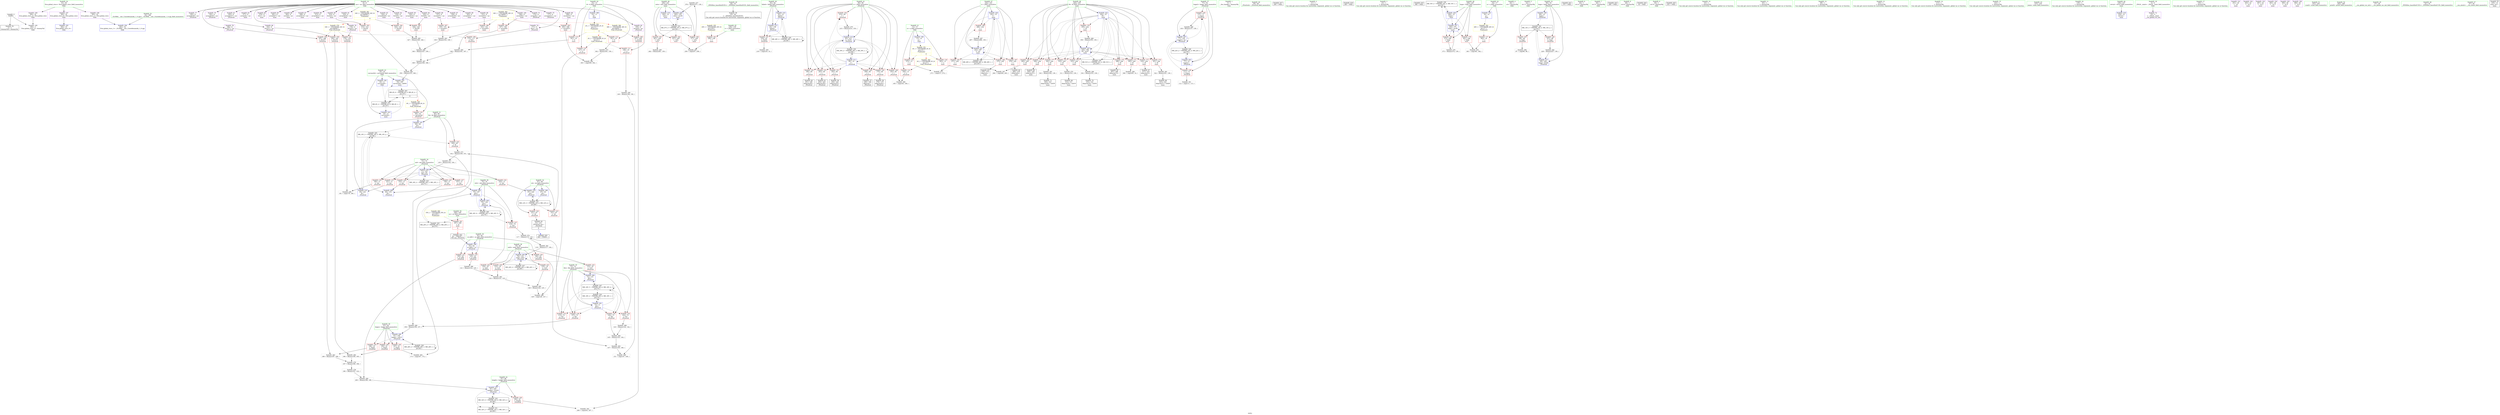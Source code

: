 digraph "SVFG" {
	label="SVFG";

	Node0x55d6e91c8d30 [shape=record,color=grey,label="{NodeID: 0\nNullPtr}"];
	Node0x55d6e91c8d30 -> Node0x55d6e91f14c0[style=solid];
	Node0x55d6e91c8d30 -> Node0x55d6e91f3a70[style=solid];
	Node0x55d6e921c250 [shape=record,color=yellow,style=double,label="{NodeID: 360\n55V_1 = ENCHI(MR_55V_0)\npts\{249 \}\nFun[main]}"];
	Node0x55d6e921c250 -> Node0x55d6e91f8d00[style=dashed];
	Node0x55d6e9200a90 [shape=record,color=grey,label="{NodeID: 277\n378 = Binary(377, 139, )\n}"];
	Node0x55d6e9200a90 -> Node0x55d6e91fc480[style=solid];
	Node0x55d6e91f3970 [shape=record,color=blue,label="{NodeID: 194\n393\<--34\nllvm.global_ctors_1\<--_GLOBAL__sub_I_fuseidenamida_1_0.cpp\nGlob }"];
	Node0x55d6e91f0c80 [shape=record,color=red,label="{NodeID: 111\n148\<--10\n\<--d\n_Z5solved\n}"];
	Node0x55d6e91f0c80 -> Node0x55d6e9202590[style=solid];
	Node0x55d6e91eef80 [shape=record,color=green,label="{NodeID: 28\n46\<--52\n_ZNSt8ios_base4InitD1Ev\<--_ZNSt8ios_base4InitD1Ev_field_insensitive\n}"];
	Node0x55d6e91eef80 -> Node0x55d6e91f1690[style=solid];
	Node0x55d6e9203490 [shape=record,color=grey,label="{NodeID: 305\n219 = cmp(218, 14, )\n}"];
	Node0x55d6e91fbfa0 [shape=record,color=blue,label="{NodeID: 222\n244\<--14\ni9\<--\nmain\n}"];
	Node0x55d6e91fbfa0 -> Node0x55d6e91f8340[style=dashed];
	Node0x55d6e91fbfa0 -> Node0x55d6e91f8410[style=dashed];
	Node0x55d6e91fbfa0 -> Node0x55d6e91f84e0[style=dashed];
	Node0x55d6e91fbfa0 -> Node0x55d6e91f85b0[style=dashed];
	Node0x55d6e91fbfa0 -> Node0x55d6e91f8680[style=dashed];
	Node0x55d6e91fbfa0 -> Node0x55d6e91f8750[style=dashed];
	Node0x55d6e91fbfa0 -> Node0x55d6e91f8820[style=dashed];
	Node0x55d6e91fbfa0 -> Node0x55d6e91f88f0[style=dashed];
	Node0x55d6e91fbfa0 -> Node0x55d6e91f89c0[style=dashed];
	Node0x55d6e91fbfa0 -> Node0x55d6e91f8a90[style=dashed];
	Node0x55d6e91fbfa0 -> Node0x55d6e91fc210[style=dashed];
	Node0x55d6e91fbfa0 -> Node0x55d6e9216450[style=dashed];
	Node0x55d6e91f6ae0 [shape=record,color=red,label="{NodeID: 139\n137\<--77\n\<--hoge2\n_Z5solved\n}"];
	Node0x55d6e91f6ae0 -> Node0x55d6e9201c90[style=solid];
	Node0x55d6e91f1690 [shape=record,color=black,label="{NodeID: 56\n45\<--46\n\<--_ZNSt8ios_base4InitD1Ev\nCan only get source location for instruction, argument, global var or function.}"];
	Node0x55d6e9215a50 [shape=record,color=black,label="{NodeID: 333\nMR_47V_3 = PHI(MR_47V_4, MR_47V_2, )\npts\{241 \}\n}"];
	Node0x55d6e9215a50 -> Node0x55d6e91f7d90[style=dashed];
	Node0x55d6e9215a50 -> Node0x55d6e91f7e60[style=dashed];
	Node0x55d6e9215a50 -> Node0x55d6e91f7f30[style=dashed];
	Node0x55d6e9215a50 -> Node0x55d6e91fc480[style=dashed];
	Node0x55d6e91f81a0 [shape=record,color=red,label="{NodeID: 167\n279\<--242\n\<--i\nmain\n}"];
	Node0x55d6e91f81a0 -> Node0x55d6e91f1d40[style=solid];
	Node0x55d6e91f2d80 [shape=record,color=purple,label="{NodeID: 84\n278\<--8\nfirst\<--car\nmain\n}"];
	Node0x55d6e91cd250 [shape=record,color=green,label="{NodeID: 1\n7\<--1\n__dso_handle\<--dummyObj\nGlob }"];
	Node0x55d6e921c330 [shape=record,color=yellow,style=double,label="{NodeID: 361\n34V_1 = ENCHI(MR_34V_0)\npts\{90000 \}\nFun[main]|{|<s3>8}}"];
	Node0x55d6e921c330 -> Node0x55d6e91f8ea0[style=dashed];
	Node0x55d6e921c330 -> Node0x55d6e91f8f70[style=dashed];
	Node0x55d6e921c330 -> Node0x55d6e91f9040[style=dashed];
	Node0x55d6e921c330:s3 -> Node0x55d6e92137b0[style=dashed,color=red];
	Node0x55d6e9200c10 [shape=record,color=grey,label="{NodeID: 278\n198 = Binary(197, 122, )\n}"];
	Node0x55d6e9200c10 -> Node0x55d6e9200f10[style=solid];
	Node0x55d6e91f3a70 [shape=record,color=blue, style = dotted,label="{NodeID: 195\n394\<--3\nllvm.global_ctors_2\<--dummyVal\nGlob }"];
	Node0x55d6e91f0d50 [shape=record,color=red,label="{NodeID: 112\n301\<--10\n\<--d\nmain\n}"];
	Node0x55d6e91f0d50 -> Node0x55d6e9200310[style=solid];
	Node0x55d6e91ef050 [shape=record,color=green,label="{NodeID: 29\n59\<--60\n_Z5solved\<--_Z5solved_field_insensitive\n}"];
	Node0x55d6e9203610 [shape=record,color=grey,label="{NodeID: 306\n306 = cmp(305, 14, )\n}"];
	Node0x55d6e91fc070 [shape=record,color=blue,label="{NodeID: 223\n18\<--11\ncarreachd\<--\nmain\n}"];
	Node0x55d6e91fc070 -> Node0x55d6e9218c50[style=dashed];
	Node0x55d6e91f6bb0 [shape=record,color=red,label="{NodeID: 140\n123\<--79\n\<--md2\n_Z5solved\n}"];
	Node0x55d6e91f6bb0 -> Node0x55d6e91f5400[style=solid];
	Node0x55d6e91f1790 [shape=record,color=black,label="{NodeID: 57\n169\<--168\nidxprom\<--\n_Z5solved\n}"];
	Node0x55d6e9233a40 [shape=record,color=black,label="{NodeID: 417\n264 = PHI()\n}"];
	Node0x55d6e9215f50 [shape=record,color=black,label="{NodeID: 334\nMR_49V_2 = PHI(MR_49V_4, MR_49V_1, )\npts\{243 \}\n}"];
	Node0x55d6e9215f50 -> Node0x55d6e91fbe00[style=dashed];
	Node0x55d6e91f8270 [shape=record,color=red,label="{NodeID: 168\n286\<--242\n\<--i\nmain\n}"];
	Node0x55d6e91f8270 -> Node0x55d6e9201990[style=solid];
	Node0x55d6e91f2e50 [shape=record,color=purple,label="{NodeID: 85\n281\<--8\narrayidx7\<--car\nmain\n}"];
	Node0x55d6e91cc740 [shape=record,color=green,label="{NodeID: 2\n11\<--1\n\<--dummyObj\nCan only get source location for instruction, argument, global var or function.}"];
	Node0x55d6e921c410 [shape=record,color=yellow,style=double,label="{NodeID: 362\n36V_1 = ENCHI(MR_36V_0)\npts\{90001 \}\nFun[main]|{|<s4>8}}"];
	Node0x55d6e921c410 -> Node0x55d6e91f8dd0[style=dashed];
	Node0x55d6e921c410 -> Node0x55d6e91f9110[style=dashed];
	Node0x55d6e921c410 -> Node0x55d6e91f91e0[style=dashed];
	Node0x55d6e921c410 -> Node0x55d6e91f92b0[style=dashed];
	Node0x55d6e921c410:s4 -> Node0x55d6e9213890[style=dashed,color=red];
	Node0x55d6e9200d90 [shape=record,color=grey,label="{NodeID: 279\n197 = Binary(189, 196, )\n}"];
	Node0x55d6e9200d90 -> Node0x55d6e9200c10[style=solid];
	Node0x55d6e91f3b70 [shape=record,color=blue,label="{NodeID: 196\n63\<--62\nac.addr\<--ac\n_Z5solved\n}"];
	Node0x55d6e91f3b70 -> Node0x55d6e91f5aa0[style=dashed];
	Node0x55d6e91f3b70 -> Node0x55d6e91f5b70[style=dashed];
	Node0x55d6e91f3b70 -> Node0x55d6e91f5c40[style=dashed];
	Node0x55d6e91f0e20 [shape=record,color=red,label="{NodeID: 113\n341\<--10\n\<--d\nmain\n}"];
	Node0x55d6e91f0e20 -> Node0x55d6e91ff750[style=solid];
	Node0x55d6e91ef120 [shape=record,color=green,label="{NodeID: 30\n63\<--64\nac.addr\<--ac.addr_field_insensitive\n_Z5solved\n}"];
	Node0x55d6e91ef120 -> Node0x55d6e91f5aa0[style=solid];
	Node0x55d6e91ef120 -> Node0x55d6e91f5b70[style=solid];
	Node0x55d6e91ef120 -> Node0x55d6e91f5c40[style=solid];
	Node0x55d6e91ef120 -> Node0x55d6e91f3b70[style=solid];
	Node0x55d6e9203790 [shape=record,color=grey,label="{NodeID: 307\n294 = cmp(292, 293, )\n}"];
	Node0x55d6e91fc140 [shape=record,color=blue,label="{NodeID: 224\n18\<--350\ncarreachd\<--add44\nmain\n}"];
	Node0x55d6e91fc140 -> Node0x55d6e9218c50[style=dashed];
	Node0x55d6e91f6c80 [shape=record,color=red,label="{NodeID: 141\n125\<--79\n\<--md2\n_Z5solved\n}"];
	Node0x55d6e91f6c80 -> Node0x55d6e91f5100[style=solid];
	Node0x55d6e91f1860 [shape=record,color=black,label="{NodeID: 58\n176\<--175\nidxprom20\<--\n_Z5solved\n}"];
	Node0x55d6e9233b40 [shape=record,color=black,label="{NodeID: 418\n284 = PHI()\n}"];
	Node0x55d6e9216450 [shape=record,color=black,label="{NodeID: 335\nMR_51V_2 = PHI(MR_51V_4, MR_51V_1, )\npts\{245 \}\n}"];
	Node0x55d6e9216450 -> Node0x55d6e91fbfa0[style=dashed];
	Node0x55d6e91f8340 [shape=record,color=red,label="{NodeID: 169\n292\<--244\n\<--i9\nmain\n}"];
	Node0x55d6e91f8340 -> Node0x55d6e9203790[style=solid];
	Node0x55d6e91f2f20 [shape=record,color=purple,label="{NodeID: 86\n282\<--8\nsecond\<--car\nmain\n}"];
	Node0x55d6e91cd100 [shape=record,color=green,label="{NodeID: 3\n14\<--1\n\<--dummyObj\nCan only get source location for instruction, argument, global var or function.}"];
	Node0x55d6e921c4f0 [shape=record,color=yellow,style=double,label="{NodeID: 363\n2V_1 = ENCHI(MR_2V_0)\npts\{12 \}\nFun[_Z5solved]}"];
	Node0x55d6e921c4f0 -> Node0x55d6e91f0bb0[style=dashed];
	Node0x55d6e921c4f0 -> Node0x55d6e91f0c80[style=dashed];
	Node0x55d6e9200f10 [shape=record,color=grey,label="{NodeID: 280\n200 = Binary(198, 199, )\n}"];
	Node0x55d6e9200f10 -> Node0x55d6e91fb780[style=solid];
	Node0x55d6e91f3c40 [shape=record,color=blue,label="{NodeID: 197\n65\<--90\nlb\<--\n_Z5solved\n}"];
	Node0x55d6e91f3c40 -> Node0x55d6e9211550[style=dashed];
	Node0x55d6e91f0ef0 [shape=record,color=red,label="{NodeID: 114\n164\<--13\n\<--n\n_Z5solved\n}"];
	Node0x55d6e91f0ef0 -> Node0x55d6e9203910[style=solid];
	Node0x55d6e91ef1f0 [shape=record,color=green,label="{NodeID: 31\n65\<--66\nlb\<--lb_field_insensitive\n_Z5solved\n}"];
	Node0x55d6e91ef1f0 -> Node0x55d6e91f5d10[style=solid];
	Node0x55d6e91ef1f0 -> Node0x55d6e91f3c40[style=solid];
	Node0x55d6e91ef1f0 -> Node0x55d6e91f4530[style=solid];
	Node0x55d6e91ef1f0 -> Node0x55d6e91fb9f0[style=solid];
	Node0x55d6e9203910 [shape=record,color=grey,label="{NodeID: 308\n165 = cmp(163, 164, )\n}"];
	Node0x55d6e91fc210 [shape=record,color=blue,label="{NodeID: 225\n244\<--356\ni9\<--inc47\nmain\n}"];
	Node0x55d6e91fc210 -> Node0x55d6e91f8340[style=dashed];
	Node0x55d6e91fc210 -> Node0x55d6e91f8410[style=dashed];
	Node0x55d6e91fc210 -> Node0x55d6e91f84e0[style=dashed];
	Node0x55d6e91fc210 -> Node0x55d6e91f85b0[style=dashed];
	Node0x55d6e91fc210 -> Node0x55d6e91f8680[style=dashed];
	Node0x55d6e91fc210 -> Node0x55d6e91f8750[style=dashed];
	Node0x55d6e91fc210 -> Node0x55d6e91f8820[style=dashed];
	Node0x55d6e91fc210 -> Node0x55d6e91f88f0[style=dashed];
	Node0x55d6e91fc210 -> Node0x55d6e91f89c0[style=dashed];
	Node0x55d6e91fc210 -> Node0x55d6e91f8a90[style=dashed];
	Node0x55d6e91fc210 -> Node0x55d6e91fc210[style=dashed];
	Node0x55d6e91fc210 -> Node0x55d6e9216450[style=dashed];
	Node0x55d6e91f6d50 [shape=record,color=red,label="{NodeID: 142\n130\<--79\n\<--md2\n_Z5solved\n}"];
	Node0x55d6e91f6d50 -> Node0x55d6e91f42c0[style=solid];
	Node0x55d6e91f1930 [shape=record,color=black,label="{NodeID: 59\n184\<--183\nidxprom25\<--\n_Z5solved\n}"];
	Node0x55d6e9233c40 [shape=record,color=black,label="{NodeID: 419\n366 = PHI()\n}"];
	Node0x55d6e9216950 [shape=record,color=black,label="{NodeID: 336\nMR_53V_2 = PHI(MR_53V_4, MR_53V_1, )\npts\{247 \}\n}"];
	Node0x55d6e9216950 -> Node0x55d6e91fc2e0[style=dashed];
	Node0x55d6e91f8410 [shape=record,color=red,label="{NodeID: 170\n296\<--244\n\<--i9\nmain\n}"];
	Node0x55d6e91f8410 -> Node0x55d6e91f1e10[style=solid];
	Node0x55d6e91f2ff0 [shape=record,color=purple,label="{NodeID: 87\n298\<--8\narrayidx14\<--car\nmain\n}"];
	Node0x55d6e91ccad0 [shape=record,color=green,label="{NodeID: 4\n20\<--1\n.str\<--dummyObj\nGlob }"];
	Node0x55d6e921c600 [shape=record,color=yellow,style=double,label="{NodeID: 364\n4V_1 = ENCHI(MR_4V_0)\npts\{15 \}\nFun[_Z5solved]}"];
	Node0x55d6e921c600 -> Node0x55d6e91f0ef0[style=dashed];
	Node0x55d6e9201090 [shape=record,color=grey,label="{NodeID: 281\n322 = Binary(321, 139, )\n}"];
	Node0x55d6e9201090 -> Node0x55d6e91f2080[style=solid];
	Node0x55d6e91f3d10 [shape=record,color=blue,label="{NodeID: 198\n67\<--93\nub\<--\n_Z5solved\n}"];
	Node0x55d6e91f3d10 -> Node0x55d6e9211a50[style=dashed];
	Node0x55d6e91f5760 [shape=record,color=red,label="{NodeID: 115\n272\<--13\n\<--n\nmain\n}"];
	Node0x55d6e91f5760 -> Node0x55d6e9203c10[style=solid];
	Node0x55d6e91ef2c0 [shape=record,color=green,label="{NodeID: 32\n67\<--68\nub\<--ub_field_insensitive\n_Z5solved\n}"];
	Node0x55d6e91ef2c0 -> Node0x55d6e91f5de0[style=solid];
	Node0x55d6e91ef2c0 -> Node0x55d6e91f5eb0[style=solid];
	Node0x55d6e91ef2c0 -> Node0x55d6e91f3d10[style=solid];
	Node0x55d6e91ef2c0 -> Node0x55d6e91fbac0[style=solid];
	Node0x55d6e9203a90 [shape=record,color=grey,label="{NodeID: 309\n151 = cmp(147, 149, )\n}"];
	Node0x55d6e91fc2e0 [shape=record,color=blue,label="{NodeID: 226\n246\<--14\nhoge\<--\nmain\n}"];
	Node0x55d6e91fc2e0 -> Node0x55d6e91f8b60[style=dashed];
	Node0x55d6e91fc2e0 -> Node0x55d6e91f8c30[style=dashed];
	Node0x55d6e91fc2e0 -> Node0x55d6e91fc3b0[style=dashed];
	Node0x55d6e91fc2e0 -> Node0x55d6e9216950[style=dashed];
	Node0x55d6e91f6e20 [shape=record,color=red,label="{NodeID: 143\n133\<--79\n\<--md2\n_Z5solved\n}"];
	Node0x55d6e91f6e20 -> Node0x55d6e91f4390[style=solid];
	Node0x55d6e91f1a00 [shape=record,color=black,label="{NodeID: 60\n191\<--190\nidxprom29\<--\n_Z5solved\n}"];
	Node0x55d6e9233d40 [shape=record,color=black,label="{NodeID: 420\n368 = PHI(61, )\n}"];
	Node0x55d6e91f84e0 [shape=record,color=red,label="{NodeID: 171\n305\<--244\n\<--i9\nmain\n}"];
	Node0x55d6e91f84e0 -> Node0x55d6e9203610[style=solid];
	Node0x55d6e91f30c0 [shape=record,color=purple,label="{NodeID: 88\n299\<--8\nsecond15\<--car\nmain\n}"];
	Node0x55d6e91f30c0 -> Node0x55d6e91f8dd0[style=solid];
	Node0x55d6e91ccb60 [shape=record,color=green,label="{NodeID: 5\n22\<--1\n.str.1\<--dummyObj\nGlob }"];
	Node0x55d6e921c6e0 [shape=record,color=yellow,style=double,label="{NodeID: 365\n6V_1 = ENCHI(MR_6V_0)\npts\{19 \}\nFun[_Z5solved]}"];
	Node0x55d6e921c6e0 -> Node0x55d6e91f59d0[style=dashed];
	Node0x55d6e9201210 [shape=record,color=grey,label="{NodeID: 282\n196 = Binary(194, 195, )\n}"];
	Node0x55d6e9201210 -> Node0x55d6e9200d90[style=solid];
	Node0x55d6e91f3de0 [shape=record,color=blue,label="{NodeID: 199\n69\<--14\nhoge\<--\n_Z5solved\n}"];
	Node0x55d6e91f3de0 -> Node0x55d6e9211f50[style=dashed];
	Node0x55d6e91f5830 [shape=record,color=red,label="{NodeID: 116\n293\<--13\n\<--n\nmain\n}"];
	Node0x55d6e91f5830 -> Node0x55d6e9203790[style=solid];
	Node0x55d6e91ef390 [shape=record,color=green,label="{NodeID: 33\n69\<--70\nhoge\<--hoge_field_insensitive\n_Z5solved\n}"];
	Node0x55d6e91ef390 -> Node0x55d6e91f5f80[style=solid];
	Node0x55d6e91ef390 -> Node0x55d6e91f6050[style=solid];
	Node0x55d6e91ef390 -> Node0x55d6e91f3de0[style=solid];
	Node0x55d6e91ef390 -> Node0x55d6e91fbb90[style=solid];
	Node0x55d6e9203c10 [shape=record,color=grey,label="{NodeID: 310\n273 = cmp(271, 272, )\n}"];
	Node0x55d6e91fc3b0 [shape=record,color=blue,label="{NodeID: 227\n246\<--373\nhoge\<--inc56\nmain\n}"];
	Node0x55d6e91fc3b0 -> Node0x55d6e91f8b60[style=dashed];
	Node0x55d6e91fc3b0 -> Node0x55d6e91f8c30[style=dashed];
	Node0x55d6e91fc3b0 -> Node0x55d6e91fc3b0[style=dashed];
	Node0x55d6e91fc3b0 -> Node0x55d6e9216950[style=dashed];
	Node0x55d6e91f6ef0 [shape=record,color=red,label="{NodeID: 144\n167\<--81\n\<--begin\n_Z5solved\n}"];
	Node0x55d6e91f6ef0 -> Node0x55d6e9203310[style=solid];
	Node0x55d6e91f1ad0 [shape=record,color=black,label="{NodeID: 61\n204\<--203\nidxprom36\<--\n_Z5solved\n}"];
	Node0x55d6e9233f30 [shape=record,color=black,label="{NodeID: 421\n370 = PHI()\n}"];
	Node0x55d6e91f85b0 [shape=record,color=red,label="{NodeID: 172\n310\<--244\n\<--i9\nmain\n}"];
	Node0x55d6e91f85b0 -> Node0x55d6e9200010[style=solid];
	Node0x55d6e91f3190 [shape=record,color=purple,label="{NodeID: 89\n313\<--8\narrayidx21\<--car\nmain\n}"];
	Node0x55d6e91cc560 [shape=record,color=green,label="{NodeID: 6\n24\<--1\n.str.2\<--dummyObj\nGlob }"];
	Node0x55d6e9201390 [shape=record,color=grey,label="{NodeID: 283\n147 = Binary(145, 146, )\n}"];
	Node0x55d6e9201390 -> Node0x55d6e9203a90[style=solid];
	Node0x55d6e91f3eb0 [shape=record,color=blue,label="{NodeID: 200\n71\<--103\nmd\<--div\n_Z5solved\n}"];
	Node0x55d6e91f3eb0 -> Node0x55d6e91f6120[style=dashed];
	Node0x55d6e91f3eb0 -> Node0x55d6e91f61f0[style=dashed];
	Node0x55d6e91f3eb0 -> Node0x55d6e91f62c0[style=dashed];
	Node0x55d6e91f3eb0 -> Node0x55d6e91f6390[style=dashed];
	Node0x55d6e91f3eb0 -> Node0x55d6e91f6460[style=dashed];
	Node0x55d6e91f3eb0 -> Node0x55d6e91f6530[style=dashed];
	Node0x55d6e91f3eb0 -> Node0x55d6e9212450[style=dashed];
	Node0x55d6e91f5900 [shape=record,color=red,label="{NodeID: 117\n362\<--16\n\<--a\nmain\n}"];
	Node0x55d6e91f5900 -> Node0x55d6e9203190[style=solid];
	Node0x55d6e91ef460 [shape=record,color=green,label="{NodeID: 34\n71\<--72\nmd\<--md_field_insensitive\n_Z5solved\n}"];
	Node0x55d6e91ef460 -> Node0x55d6e91f6120[style=solid];
	Node0x55d6e91ef460 -> Node0x55d6e91f61f0[style=solid];
	Node0x55d6e91ef460 -> Node0x55d6e91f62c0[style=solid];
	Node0x55d6e91ef460 -> Node0x55d6e91f6390[style=solid];
	Node0x55d6e91ef460 -> Node0x55d6e91f6460[style=solid];
	Node0x55d6e91ef460 -> Node0x55d6e91f6530[style=solid];
	Node0x55d6e91ef460 -> Node0x55d6e91f3eb0[style=solid];
	Node0x55d6e91fc480 [shape=record,color=blue,label="{NodeID: 228\n240\<--378\nsetn\<--inc59\nmain\n}"];
	Node0x55d6e91fc480 -> Node0x55d6e9215a50[style=dashed];
	Node0x55d6e91f6fc0 [shape=record,color=red,label="{NodeID: 145\n188\<--81\n\<--begin\n_Z5solved\n}"];
	Node0x55d6e91f6fc0 -> Node0x55d6e91f5580[style=solid];
	Node0x55d6e91f1ba0 [shape=record,color=black,label="{NodeID: 62\n61\<--231\n_Z5solved_ret\<--\n_Z5solved\n|{<s0>8}}"];
	Node0x55d6e91f1ba0:s0 -> Node0x55d6e9233d40[style=solid,color=blue];
	Node0x55d6e9234000 [shape=record,color=black,label="{NodeID: 422\n62 = PHI(367, )\n0th arg _Z5solved }"];
	Node0x55d6e9234000 -> Node0x55d6e91f3b70[style=solid];
	Node0x55d6e91f8680 [shape=record,color=red,label="{NodeID: 173\n316\<--244\n\<--i9\nmain\n}"];
	Node0x55d6e91f8680 -> Node0x55d6e91f1fb0[style=solid];
	Node0x55d6e91f3260 [shape=record,color=purple,label="{NodeID: 90\n314\<--8\nfirst22\<--car\nmain\n}"];
	Node0x55d6e91f3260 -> Node0x55d6e91f8ea0[style=solid];
	Node0x55d6e91cc5f0 [shape=record,color=green,label="{NodeID: 7\n26\<--1\n.str.3\<--dummyObj\nGlob }"];
	Node0x55d6e9201510 [shape=record,color=grey,label="{NodeID: 284\n145 = Binary(143, 144, )\n}"];
	Node0x55d6e9201510 -> Node0x55d6e9201390[style=solid];
	Node0x55d6e91f3f80 [shape=record,color=blue,label="{NodeID: 201\n73\<--11\nlb2\<--\n_Z5solved\n}"];
	Node0x55d6e91f3f80 -> Node0x55d6e91f6600[style=dashed];
	Node0x55d6e91f3f80 -> Node0x55d6e91f66d0[style=dashed];
	Node0x55d6e91f3f80 -> Node0x55d6e91f67a0[style=dashed];
	Node0x55d6e91f3f80 -> Node0x55d6e91f6870[style=dashed];
	Node0x55d6e91f3f80 -> Node0x55d6e91f4390[style=dashed];
	Node0x55d6e91f3f80 -> Node0x55d6e9212950[style=dashed];
	Node0x55d6e91f3f80 -> Node0x55d6e921a050[style=dashed];
	Node0x55d6e91f59d0 [shape=record,color=red,label="{NodeID: 118\n90\<--18\n\<--carreachd\n_Z5solved\n}"];
	Node0x55d6e91f59d0 -> Node0x55d6e91f3c40[style=solid];
	Node0x55d6e91ef530 [shape=record,color=green,label="{NodeID: 35\n73\<--74\nlb2\<--lb2_field_insensitive\n_Z5solved\n}"];
	Node0x55d6e91ef530 -> Node0x55d6e91f6600[style=solid];
	Node0x55d6e91ef530 -> Node0x55d6e91f66d0[style=solid];
	Node0x55d6e91ef530 -> Node0x55d6e91f67a0[style=solid];
	Node0x55d6e91ef530 -> Node0x55d6e91f6870[style=solid];
	Node0x55d6e91ef530 -> Node0x55d6e91f3f80[style=solid];
	Node0x55d6e91ef530 -> Node0x55d6e91f4390[style=solid];
	Node0x55d6e91f7090 [shape=record,color=red,label="{NodeID: 146\n195\<--81\n\<--begin\n_Z5solved\n}"];
	Node0x55d6e91f7090 -> Node0x55d6e9201210[style=solid];
	Node0x55d6e91f1c70 [shape=record,color=black,label="{NodeID: 63\n276\<--275\nidxprom\<--\nmain\n}"];
	Node0x55d6e9234130 [shape=record,color=black,label="{NodeID: 423\n268 = PHI()\n}"];
	Node0x55d6e91f8750 [shape=record,color=red,label="{NodeID: 174\n321\<--244\n\<--i9\nmain\n}"];
	Node0x55d6e91f8750 -> Node0x55d6e9201090[style=solid];
	Node0x55d6e91f3330 [shape=record,color=purple,label="{NodeID: 91\n318\<--8\narrayidx24\<--car\nmain\n}"];
	Node0x55d6e91c9110 [shape=record,color=green,label="{NodeID: 8\n28\<--1\n.str.4\<--dummyObj\nGlob }"];
	Node0x55d6e9201690 [shape=record,color=grey,label="{NodeID: 285\n327 = Binary(320, 326, )\n}"];
	Node0x55d6e9201690 -> Node0x55d6e9202410[style=solid];
	Node0x55d6e91f4050 [shape=record,color=blue,label="{NodeID: 202\n75\<--107\nub2\<--\n_Z5solved\n}"];
	Node0x55d6e91f4050 -> Node0x55d6e91f6940[style=dashed];
	Node0x55d6e91f4050 -> Node0x55d6e91f42c0[style=dashed];
	Node0x55d6e91f4050 -> Node0x55d6e9212e50[style=dashed];
	Node0x55d6e91f4050 -> Node0x55d6e921a550[style=dashed];
	Node0x55d6e91f5aa0 [shape=record,color=red,label="{NodeID: 119\n120\<--63\n\<--ac.addr\n_Z5solved\n}"];
	Node0x55d6e91f5aa0 -> Node0x55d6e9201810[style=solid];
	Node0x55d6e91ef600 [shape=record,color=green,label="{NodeID: 36\n75\<--76\nub2\<--ub2_field_insensitive\n_Z5solved\n}"];
	Node0x55d6e91ef600 -> Node0x55d6e91f6940[style=solid];
	Node0x55d6e91ef600 -> Node0x55d6e91f4050[style=solid];
	Node0x55d6e91ef600 -> Node0x55d6e91f42c0[style=solid];
	Node0x55d6e91f7160 [shape=record,color=red,label="{NodeID: 147\n218\<--83\n\<--failed\n_Z5solved\n}"];
	Node0x55d6e91f7160 -> Node0x55d6e9203490[style=solid];
	Node0x55d6e91f1d40 [shape=record,color=black,label="{NodeID: 64\n280\<--279\nidxprom6\<--\nmain\n}"];
	Node0x55d6e9234200 [shape=record,color=black,label="{NodeID: 424\n44 = PHI()\n}"];
	Node0x55d6e91f8820 [shape=record,color=red,label="{NodeID: 175\n328\<--244\n\<--i9\nmain\n}"];
	Node0x55d6e91f8820 -> Node0x55d6e91f2150[style=solid];
	Node0x55d6e91f3400 [shape=record,color=purple,label="{NodeID: 92\n319\<--8\nfirst25\<--car\nmain\n}"];
	Node0x55d6e91f3400 -> Node0x55d6e91f8f70[style=solid];
	Node0x55d6e91c91a0 [shape=record,color=green,label="{NodeID: 9\n30\<--1\n.str.5\<--dummyObj\nGlob }"];
	Node0x55d6e9201810 [shape=record,color=grey,label="{NodeID: 286\n121 = Binary(122, 120, )\n}"];
	Node0x55d6e9201810 -> Node0x55d6e91f5400[style=solid];
	Node0x55d6e91f4120 [shape=record,color=blue,label="{NodeID: 203\n77\<--14\nhoge2\<--\n_Z5solved\n}"];
	Node0x55d6e91f4120 -> Node0x55d6e91f6a10[style=dashed];
	Node0x55d6e91f4120 -> Node0x55d6e91f6ae0[style=dashed];
	Node0x55d6e91f4120 -> Node0x55d6e91f4460[style=dashed];
	Node0x55d6e91f4120 -> Node0x55d6e9213b60[style=dashed];
	Node0x55d6e91f5b70 [shape=record,color=red,label="{NodeID: 120\n146\<--63\n\<--ac.addr\n_Z5solved\n}"];
	Node0x55d6e91f5b70 -> Node0x55d6e9201390[style=solid];
	Node0x55d6e91ef6d0 [shape=record,color=green,label="{NodeID: 37\n77\<--78\nhoge2\<--hoge2_field_insensitive\n_Z5solved\n}"];
	Node0x55d6e91ef6d0 -> Node0x55d6e91f6a10[style=solid];
	Node0x55d6e91ef6d0 -> Node0x55d6e91f6ae0[style=solid];
	Node0x55d6e91ef6d0 -> Node0x55d6e91f4120[style=solid];
	Node0x55d6e91ef6d0 -> Node0x55d6e91f4460[style=solid];
	Node0x55d6e91f7230 [shape=record,color=red,label="{NodeID: 148\n163\<--85\n\<--i\n_Z5solved\n}"];
	Node0x55d6e91f7230 -> Node0x55d6e9203910[style=solid];
	Node0x55d6e91f1e10 [shape=record,color=black,label="{NodeID: 65\n297\<--296\nidxprom13\<--\nmain\n}"];
	Node0x55d6e92342d0 [shape=record,color=black,label="{NodeID: 425\n252 = PHI()\n}"];
	Node0x55d6e91f88f0 [shape=record,color=red,label="{NodeID: 176\n333\<--244\n\<--i9\nmain\n}"];
	Node0x55d6e91f88f0 -> Node0x55d6e9201e10[style=solid];
	Node0x55d6e91f34d0 [shape=record,color=purple,label="{NodeID: 93\n324\<--8\narrayidx28\<--car\nmain\n}"];
	Node0x55d6e91cd770 [shape=record,color=green,label="{NodeID: 10\n33\<--1\n\<--dummyObj\nCan only get source location for instruction, argument, global var or function.}"];
	Node0x55d6e9201990 [shape=record,color=grey,label="{NodeID: 287\n287 = Binary(286, 139, )\n}"];
	Node0x55d6e9201990 -> Node0x55d6e91fbed0[style=solid];
	Node0x55d6e91f41f0 [shape=record,color=blue,label="{NodeID: 204\n79\<--118\nmd2\<--div5\n_Z5solved\n}"];
	Node0x55d6e91f41f0 -> Node0x55d6e91f6bb0[style=dashed];
	Node0x55d6e91f41f0 -> Node0x55d6e91f6c80[style=dashed];
	Node0x55d6e91f41f0 -> Node0x55d6e91f6d50[style=dashed];
	Node0x55d6e91f41f0 -> Node0x55d6e91f6e20[style=dashed];
	Node0x55d6e91f41f0 -> Node0x55d6e91f41f0[style=dashed];
	Node0x55d6e91f41f0 -> Node0x55d6e9213c50[style=dashed];
	Node0x55d6e91f5c40 [shape=record,color=red,label="{NodeID: 121\n199\<--63\n\<--ac.addr\n_Z5solved\n}"];
	Node0x55d6e91f5c40 -> Node0x55d6e9200f10[style=solid];
	Node0x55d6e91ef7a0 [shape=record,color=green,label="{NodeID: 38\n79\<--80\nmd2\<--md2_field_insensitive\n_Z5solved\n}"];
	Node0x55d6e91ef7a0 -> Node0x55d6e91f6bb0[style=solid];
	Node0x55d6e91ef7a0 -> Node0x55d6e91f6c80[style=solid];
	Node0x55d6e91ef7a0 -> Node0x55d6e91f6d50[style=solid];
	Node0x55d6e91ef7a0 -> Node0x55d6e91f6e20[style=solid];
	Node0x55d6e91ef7a0 -> Node0x55d6e91f41f0[style=solid];
	Node0x55d6e91f7300 [shape=record,color=red,label="{NodeID: 149\n168\<--85\n\<--i\n_Z5solved\n}"];
	Node0x55d6e91f7300 -> Node0x55d6e91f1790[style=solid];
	Node0x55d6e91f1ee0 [shape=record,color=black,label="{NodeID: 66\n312\<--311\nidxprom20\<--sub19\nmain\n}"];
	Node0x55d6e9218c50 [shape=record,color=black,label="{NodeID: 343\nMR_6V_6 = PHI(MR_6V_4, MR_6V_2, )\npts\{19 \}\n|{|<s1>8}}"];
	Node0x55d6e9218c50 -> Node0x55d6e9215550[style=dashed];
	Node0x55d6e9218c50:s1 -> Node0x55d6e921c6e0[style=dashed,color=red];
	Node0x55d6e91f5100 [shape=record,color=grey,label="{NodeID: 260\n126 = Binary(124, 125, )\n}"];
	Node0x55d6e91f5100 -> Node0x55d6e9202710[style=solid];
	Node0x55d6e91f89c0 [shape=record,color=red,label="{NodeID: 177\n342\<--244\n\<--i9\nmain\n}"];
	Node0x55d6e91f89c0 -> Node0x55d6e91f5280[style=solid];
	Node0x55d6e91f35a0 [shape=record,color=purple,label="{NodeID: 94\n325\<--8\nfirst29\<--car\nmain\n}"];
	Node0x55d6e91f35a0 -> Node0x55d6e91f9040[style=solid];
	Node0x55d6e91cd840 [shape=record,color=green,label="{NodeID: 11\n93\<--1\n\<--dummyObj\nCan only get source location for instruction, argument, global var or function.}"];
	Node0x55d6e9201b10 [shape=record,color=grey,label="{NodeID: 288\n143 = Binary(122, 142, )\n}"];
	Node0x55d6e9201b10 -> Node0x55d6e9201510[style=solid];
	Node0x55d6e91f42c0 [shape=record,color=blue,label="{NodeID: 205\n75\<--130\nub2\<--\n_Z5solved\n}"];
	Node0x55d6e91f42c0 -> Node0x55d6e921a550[style=dashed];
	Node0x55d6e91f5d10 [shape=record,color=red,label="{NodeID: 122\n100\<--65\n\<--lb\n_Z5solved\n}"];
	Node0x55d6e91f5d10 -> Node0x55d6e9200490[style=solid];
	Node0x55d6e91ef870 [shape=record,color=green,label="{NodeID: 39\n81\<--82\nbegin\<--begin_field_insensitive\n_Z5solved\n}"];
	Node0x55d6e91ef870 -> Node0x55d6e91f6ef0[style=solid];
	Node0x55d6e91ef870 -> Node0x55d6e91f6fc0[style=solid];
	Node0x55d6e91ef870 -> Node0x55d6e91f7090[style=solid];
	Node0x55d6e91ef870 -> Node0x55d6e91f4600[style=solid];
	Node0x55d6e91f73d0 [shape=record,color=red,label="{NodeID: 150\n175\<--85\n\<--i\n_Z5solved\n}"];
	Node0x55d6e91f73d0 -> Node0x55d6e91f1860[style=solid];
	Node0x55d6e91f1fb0 [shape=record,color=black,label="{NodeID: 67\n317\<--316\nidxprom23\<--\nmain\n}"];
	Node0x55d6e91f5280 [shape=record,color=grey,label="{NodeID: 261\n343 = Binary(342, 139, )\n}"];
	Node0x55d6e91f5280 -> Node0x55d6e91f22f0[style=solid];
	Node0x55d6e91f8a90 [shape=record,color=red,label="{NodeID: 178\n355\<--244\n\<--i9\nmain\n}"];
	Node0x55d6e91f8a90 -> Node0x55d6e91ffe90[style=solid];
	Node0x55d6e91f3670 [shape=record,color=purple,label="{NodeID: 95\n330\<--8\narrayidx32\<--car\nmain\n}"];
	Node0x55d6e91ccda0 [shape=record,color=green,label="{NodeID: 12\n98\<--1\n\<--dummyObj\nCan only get source location for instruction, argument, global var or function.}"];
	Node0x55d6e9201c90 [shape=record,color=grey,label="{NodeID: 289\n138 = Binary(137, 139, )\n}"];
	Node0x55d6e9201c90 -> Node0x55d6e91f4460[style=solid];
	Node0x55d6e91f4390 [shape=record,color=blue,label="{NodeID: 206\n73\<--133\nlb2\<--\n_Z5solved\n}"];
	Node0x55d6e91f4390 -> Node0x55d6e921a050[style=dashed];
	Node0x55d6e91f5de0 [shape=record,color=red,label="{NodeID: 123\n101\<--67\n\<--ub\n_Z5solved\n}"];
	Node0x55d6e91f5de0 -> Node0x55d6e9200490[style=solid];
	Node0x55d6e91ef940 [shape=record,color=green,label="{NodeID: 40\n83\<--84\nfailed\<--failed_field_insensitive\n_Z5solved\n}"];
	Node0x55d6e91ef940 -> Node0x55d6e91f7160[style=solid];
	Node0x55d6e91ef940 -> Node0x55d6e91fb660[style=solid];
	Node0x55d6e91ef940 -> Node0x55d6e91fb850[style=solid];
	Node0x55d6e91f74a0 [shape=record,color=red,label="{NodeID: 151\n183\<--85\n\<--i\n_Z5solved\n}"];
	Node0x55d6e91f74a0 -> Node0x55d6e91f1930[style=solid];
	Node0x55d6e91f2080 [shape=record,color=black,label="{NodeID: 68\n323\<--322\nidxprom27\<--sub26\nmain\n}"];
	Node0x55d6e91f5400 [shape=record,color=grey,label="{NodeID: 262\n124 = Binary(121, 123, )\n}"];
	Node0x55d6e91f5400 -> Node0x55d6e91f5100[style=solid];
	Node0x55d6e91f8b60 [shape=record,color=red,label="{NodeID: 179\n361\<--246\n\<--hoge\nmain\n}"];
	Node0x55d6e91f8b60 -> Node0x55d6e9203190[style=solid];
	Node0x55d6e91effc0 [shape=record,color=purple,label="{NodeID: 96\n331\<--8\nsecond33\<--car\nmain\n}"];
	Node0x55d6e91effc0 -> Node0x55d6e91f9110[style=solid];
	Node0x55d6e91cce70 [shape=record,color=green,label="{NodeID: 13\n104\<--1\n\<--dummyObj\nCan only get source location for instruction, argument, global var or function.}"];
	Node0x55d6e9201e10 [shape=record,color=grey,label="{NodeID: 290\n334 = Binary(333, 139, )\n}"];
	Node0x55d6e9201e10 -> Node0x55d6e91f2220[style=solid];
	Node0x55d6e91f4460 [shape=record,color=blue,label="{NodeID: 207\n77\<--138\nhoge2\<--inc\n_Z5solved\n}"];
	Node0x55d6e91f4460 -> Node0x55d6e91f6a10[style=dashed];
	Node0x55d6e91f4460 -> Node0x55d6e91f6ae0[style=dashed];
	Node0x55d6e91f4460 -> Node0x55d6e91f4460[style=dashed];
	Node0x55d6e91f4460 -> Node0x55d6e9213b60[style=dashed];
	Node0x55d6e91f5eb0 [shape=record,color=red,label="{NodeID: 124\n231\<--67\n\<--ub\n_Z5solved\n}"];
	Node0x55d6e91f5eb0 -> Node0x55d6e91f1ba0[style=solid];
	Node0x55d6e91efa10 [shape=record,color=green,label="{NodeID: 41\n85\<--86\ni\<--i_field_insensitive\n_Z5solved\n}"];
	Node0x55d6e91efa10 -> Node0x55d6e91f7230[style=solid];
	Node0x55d6e91efa10 -> Node0x55d6e91f7300[style=solid];
	Node0x55d6e91efa10 -> Node0x55d6e91f73d0[style=solid];
	Node0x55d6e91efa10 -> Node0x55d6e91f74a0[style=solid];
	Node0x55d6e91efa10 -> Node0x55d6e91f7570[style=solid];
	Node0x55d6e91efa10 -> Node0x55d6e91f7640[style=solid];
	Node0x55d6e91efa10 -> Node0x55d6e91f7710[style=solid];
	Node0x55d6e91efa10 -> Node0x55d6e91fb6f0[style=solid];
	Node0x55d6e91efa10 -> Node0x55d6e91fb920[style=solid];
	Node0x55d6e9210b50 [shape=record,color=black,label="{NodeID: 318\nMR_32V_4 = PHI(MR_32V_6, MR_32V_2, )\npts\{88 \}\n}"];
	Node0x55d6e9210b50 -> Node0x55d6e91fb780[style=dashed];
	Node0x55d6e9210b50 -> Node0x55d6e9210b50[style=dashed];
	Node0x55d6e9210b50 -> Node0x55d6e9215050[style=dashed];
	Node0x55d6e91f7570 [shape=record,color=red,label="{NodeID: 152\n190\<--85\n\<--i\n_Z5solved\n}"];
	Node0x55d6e91f7570 -> Node0x55d6e91f1a00[style=solid];
	Node0x55d6e91f2150 [shape=record,color=black,label="{NodeID: 69\n329\<--328\nidxprom31\<--\nmain\n}"];
	Node0x55d6e91f5580 [shape=record,color=grey,label="{NodeID: 263\n189 = Binary(187, 188, )\n}"];
	Node0x55d6e91f5580 -> Node0x55d6e9200d90[style=solid];
	Node0x55d6e91f8c30 [shape=record,color=red,label="{NodeID: 180\n372\<--246\n\<--hoge\nmain\n}"];
	Node0x55d6e91f8c30 -> Node0x55d6e9200910[style=solid];
	Node0x55d6e91f0090 [shape=record,color=purple,label="{NodeID: 97\n336\<--8\narrayidx36\<--car\nmain\n}"];
	Node0x55d6e91cc860 [shape=record,color=green,label="{NodeID: 14\n113\<--1\n\<--dummyObj\nCan only get source location for instruction, argument, global var or function.}"];
	Node0x55d6e9201f90 [shape=record,color=grey,label="{NodeID: 291\n118 = Binary(117, 104, )\n}"];
	Node0x55d6e9201f90 -> Node0x55d6e91f41f0[style=solid];
	Node0x55d6e91f4530 [shape=record,color=blue,label="{NodeID: 208\n65\<--153\nlb\<--\n_Z5solved\n}"];
	Node0x55d6e91f4530 -> Node0x55d6e9211550[style=dashed];
	Node0x55d6e91f5f80 [shape=record,color=red,label="{NodeID: 125\n96\<--69\n\<--hoge\n_Z5solved\n}"];
	Node0x55d6e91f5f80 -> Node0x55d6e9202b90[style=solid];
	Node0x55d6e91efae0 [shape=record,color=green,label="{NodeID: 42\n87\<--88\nheight\<--height_field_insensitive\n_Z5solved\n}"];
	Node0x55d6e91efae0 -> Node0x55d6e91f77e0[style=solid];
	Node0x55d6e91efae0 -> Node0x55d6e91fb780[style=solid];
	Node0x55d6e91f7640 [shape=record,color=red,label="{NodeID: 153\n203\<--85\n\<--i\n_Z5solved\n}"];
	Node0x55d6e91f7640 -> Node0x55d6e91f1ad0[style=solid];
	Node0x55d6e91f2220 [shape=record,color=black,label="{NodeID: 70\n335\<--334\nidxprom35\<--sub34\nmain\n}"];
	Node0x55d6e921a050 [shape=record,color=black,label="{NodeID: 347\nMR_18V_5 = PHI(MR_18V_6, MR_18V_4, )\npts\{74 \}\n}"];
	Node0x55d6e921a050 -> Node0x55d6e91f6600[style=dashed];
	Node0x55d6e921a050 -> Node0x55d6e91f66d0[style=dashed];
	Node0x55d6e921a050 -> Node0x55d6e91f67a0[style=dashed];
	Node0x55d6e921a050 -> Node0x55d6e91f6870[style=dashed];
	Node0x55d6e921a050 -> Node0x55d6e91f4390[style=dashed];
	Node0x55d6e921a050 -> Node0x55d6e9212950[style=dashed];
	Node0x55d6e921a050 -> Node0x55d6e921a050[style=dashed];
	Node0x55d6e91ff750 [shape=record,color=grey,label="{NodeID: 264\n348 = Binary(341, 347, )\n}"];
	Node0x55d6e91ff750 -> Node0x55d6e91ffb90[style=solid];
	Node0x55d6e91f8d00 [shape=record,color=red,label="{NodeID: 181\n367\<--248\n\<--ac\nmain\n|{<s0>8}}"];
	Node0x55d6e91f8d00:s0 -> Node0x55d6e9234000[style=solid,color=red];
	Node0x55d6e91f0160 [shape=record,color=purple,label="{NodeID: 98\n337\<--8\nsecond37\<--car\nmain\n}"];
	Node0x55d6e91f0160 -> Node0x55d6e91f91e0[style=solid];
	Node0x55d6e91cc930 [shape=record,color=green,label="{NodeID: 15\n122\<--1\n\<--dummyObj\nCan only get source location for instruction, argument, global var or function.}"];
	Node0x55d6e9202110 [shape=record,color=grey,label="{NodeID: 292\n228 = Binary(227, 139, )\n}"];
	Node0x55d6e9202110 -> Node0x55d6e91fbb90[style=solid];
	Node0x55d6e91f4600 [shape=record,color=blue,label="{NodeID: 209\n81\<--158\nbegin\<--sub15\n_Z5solved\n}"];
	Node0x55d6e91f4600 -> Node0x55d6e91f6ef0[style=dashed];
	Node0x55d6e91f4600 -> Node0x55d6e91f6fc0[style=dashed];
	Node0x55d6e91f4600 -> Node0x55d6e91f7090[style=dashed];
	Node0x55d6e91f4600 -> Node0x55d6e9214150[style=dashed];
	Node0x55d6e91f6050 [shape=record,color=red,label="{NodeID: 126\n227\<--69\n\<--hoge\n_Z5solved\n}"];
	Node0x55d6e91f6050 -> Node0x55d6e9202110[style=solid];
	Node0x55d6e91efbb0 [shape=record,color=green,label="{NodeID: 43\n233\<--234\nmain\<--main_field_insensitive\n}"];
	Node0x55d6e9211550 [shape=record,color=black,label="{NodeID: 320\nMR_10V_3 = PHI(MR_10V_5, MR_10V_2, )\npts\{66 \}\n}"];
	Node0x55d6e9211550 -> Node0x55d6e91f5d10[style=dashed];
	Node0x55d6e9211550 -> Node0x55d6e91f4530[style=dashed];
	Node0x55d6e9211550 -> Node0x55d6e91fb9f0[style=dashed];
	Node0x55d6e9211550 -> Node0x55d6e9211550[style=dashed];
	Node0x55d6e91f7710 [shape=record,color=red,label="{NodeID: 154\n214\<--85\n\<--i\n_Z5solved\n}"];
	Node0x55d6e91f7710 -> Node0x55d6e9200790[style=solid];
	Node0x55d6e91f22f0 [shape=record,color=black,label="{NodeID: 71\n344\<--343\nidxprom40\<--sub39\nmain\n}"];
	Node0x55d6e921a550 [shape=record,color=black,label="{NodeID: 348\nMR_20V_6 = PHI(MR_20V_4, MR_20V_5, )\npts\{76 \}\n}"];
	Node0x55d6e921a550 -> Node0x55d6e91f6940[style=dashed];
	Node0x55d6e921a550 -> Node0x55d6e91f42c0[style=dashed];
	Node0x55d6e921a550 -> Node0x55d6e9212e50[style=dashed];
	Node0x55d6e921a550 -> Node0x55d6e921a550[style=dashed];
	Node0x55d6e91ff890 [shape=record,color=grey,label="{NodeID: 265\n262 = Binary(261, 139, )\n}"];
	Node0x55d6e91f8dd0 [shape=record,color=red,label="{NodeID: 182\n300\<--299\n\<--second15\nmain\n}"];
	Node0x55d6e91f8dd0 -> Node0x55d6e9202d10[style=solid];
	Node0x55d6e91f0230 [shape=record,color=purple,label="{NodeID: 99\n345\<--8\narrayidx41\<--car\nmain\n}"];
	Node0x55d6e91ee780 [shape=record,color=green,label="{NodeID: 16\n139\<--1\n\<--dummyObj\nCan only get source location for instruction, argument, global var or function.}"];
	Node0x55d6e9202290 [shape=record,color=grey,label="{NodeID: 293\n339 = Binary(332, 338, )\n}"];
	Node0x55d6e9202290 -> Node0x55d6e9202410[style=solid];
	Node0x55d6e91fb660 [shape=record,color=blue,label="{NodeID: 210\n83\<--14\nfailed\<--\n_Z5solved\n}"];
	Node0x55d6e91fb660 -> Node0x55d6e91f7160[style=dashed];
	Node0x55d6e91fb660 -> Node0x55d6e91fb850[style=dashed];
	Node0x55d6e91fb660 -> Node0x55d6e9214650[style=dashed];
	Node0x55d6e91f6120 [shape=record,color=red,label="{NodeID: 127\n107\<--71\n\<--md\n_Z5solved\n}"];
	Node0x55d6e91f6120 -> Node0x55d6e91f4050[style=solid];
	Node0x55d6e91efc80 [shape=record,color=green,label="{NodeID: 44\n236\<--237\nretval\<--retval_field_insensitive\nmain\n}"];
	Node0x55d6e91efc80 -> Node0x55d6e91fbc60[style=solid];
	Node0x55d6e9211a50 [shape=record,color=black,label="{NodeID: 321\nMR_12V_3 = PHI(MR_12V_4, MR_12V_2, )\npts\{68 \}\n}"];
	Node0x55d6e9211a50 -> Node0x55d6e91f5de0[style=dashed];
	Node0x55d6e9211a50 -> Node0x55d6e91f5eb0[style=dashed];
	Node0x55d6e9211a50 -> Node0x55d6e91fbac0[style=dashed];
	Node0x55d6e9211a50 -> Node0x55d6e9211a50[style=dashed];
	Node0x55d6e91f77e0 [shape=record,color=red,label="{NodeID: 155\n202\<--87\n\<--height\n_Z5solved\n}"];
	Node0x55d6e91f77e0 -> Node0x55d6e9203010[style=solid];
	Node0x55d6e91f23c0 [shape=record,color=purple,label="{NodeID: 72\n43\<--4\n\<--_ZStL8__ioinit\n__cxx_global_var_init\n}"];
	Node0x55d6e91ffa10 [shape=record,color=grey,label="{NodeID: 266\n350 = Binary(315, 349, )\n}"];
	Node0x55d6e91ffa10 -> Node0x55d6e91fc140[style=solid];
	Node0x55d6e91f8ea0 [shape=record,color=red,label="{NodeID: 183\n315\<--314\n\<--first22\nmain\n}"];
	Node0x55d6e91f8ea0 -> Node0x55d6e91ffa10[style=solid];
	Node0x55d6e91f0300 [shape=record,color=purple,label="{NodeID: 100\n346\<--8\nsecond42\<--car\nmain\n}"];
	Node0x55d6e91f0300 -> Node0x55d6e91f92b0[style=solid];
	Node0x55d6e91ee810 [shape=record,color=green,label="{NodeID: 17\n150\<--1\n\<--dummyObj\nCan only get source location for instruction, argument, global var or function.}"];
	Node0x55d6e9202410 [shape=record,color=grey,label="{NodeID: 294\n340 = Binary(327, 339, )\n}"];
	Node0x55d6e9202410 -> Node0x55d6e91ffb90[style=solid];
	Node0x55d6e91fb6f0 [shape=record,color=blue,label="{NodeID: 211\n85\<--14\ni\<--\n_Z5solved\n}"];
	Node0x55d6e91fb6f0 -> Node0x55d6e91f7230[style=dashed];
	Node0x55d6e91fb6f0 -> Node0x55d6e91f7300[style=dashed];
	Node0x55d6e91fb6f0 -> Node0x55d6e91f73d0[style=dashed];
	Node0x55d6e91fb6f0 -> Node0x55d6e91f74a0[style=dashed];
	Node0x55d6e91fb6f0 -> Node0x55d6e91f7570[style=dashed];
	Node0x55d6e91fb6f0 -> Node0x55d6e91f7640[style=dashed];
	Node0x55d6e91fb6f0 -> Node0x55d6e91f7710[style=dashed];
	Node0x55d6e91fb6f0 -> Node0x55d6e91fb920[style=dashed];
	Node0x55d6e91fb6f0 -> Node0x55d6e9214b50[style=dashed];
	Node0x55d6e91f61f0 [shape=record,color=red,label="{NodeID: 128\n153\<--71\n\<--md\n_Z5solved\n}"];
	Node0x55d6e91f61f0 -> Node0x55d6e91f4530[style=solid];
	Node0x55d6e91efd50 [shape=record,color=green,label="{NodeID: 45\n238\<--239\nt\<--t_field_insensitive\nmain\n}"];
	Node0x55d6e91efd50 -> Node0x55d6e91f7cc0[style=solid];
	Node0x55d6e9211f50 [shape=record,color=black,label="{NodeID: 322\nMR_14V_3 = PHI(MR_14V_4, MR_14V_2, )\npts\{70 \}\n}"];
	Node0x55d6e9211f50 -> Node0x55d6e91f5f80[style=dashed];
	Node0x55d6e9211f50 -> Node0x55d6e91f6050[style=dashed];
	Node0x55d6e9211f50 -> Node0x55d6e91fbb90[style=dashed];
	Node0x55d6e91f78b0 [shape=record,color=red,label="{NodeID: 156\n172\<--171\n\<--first\n_Z5solved\n}"];
	Node0x55d6e91f78b0 -> Node0x55d6e9203310[style=solid];
	Node0x55d6e91f2490 [shape=record,color=purple,label="{NodeID: 73\n170\<--8\narrayidx\<--car\n_Z5solved\n}"];
	Node0x55d6e921af50 [shape=record,color=yellow,style=double,label="{NodeID: 350\n2V_1 = ENCHI(MR_2V_0)\npts\{12 \}\nFun[main]|{|<s2>8}}"];
	Node0x55d6e921af50 -> Node0x55d6e91f0d50[style=dashed];
	Node0x55d6e921af50 -> Node0x55d6e91f0e20[style=dashed];
	Node0x55d6e921af50:s2 -> Node0x55d6e921c4f0[style=dashed,color=red];
	Node0x55d6e91ffb90 [shape=record,color=grey,label="{NodeID: 267\n349 = Binary(340, 348, )\n}"];
	Node0x55d6e91ffb90 -> Node0x55d6e91ffa10[style=solid];
	Node0x55d6e91f8f70 [shape=record,color=red,label="{NodeID: 184\n320\<--319\n\<--first25\nmain\n}"];
	Node0x55d6e91f8f70 -> Node0x55d6e9201690[style=solid];
	Node0x55d6e91f03d0 [shape=record,color=purple,label="{NodeID: 101\n251\<--20\n\<--.str\nmain\n}"];
	Node0x55d6e91ee8a0 [shape=record,color=green,label="{NodeID: 18\n4\<--6\n_ZStL8__ioinit\<--_ZStL8__ioinit_field_insensitive\nGlob }"];
	Node0x55d6e91ee8a0 -> Node0x55d6e91f23c0[style=solid];
	Node0x55d6e9202590 [shape=record,color=grey,label="{NodeID: 295\n149 = Binary(148, 150, )\n}"];
	Node0x55d6e9202590 -> Node0x55d6e9203a90[style=solid];
	Node0x55d6e91fb780 [shape=record,color=blue,label="{NodeID: 212\n87\<--200\nheight\<--mul35\n_Z5solved\n}"];
	Node0x55d6e91fb780 -> Node0x55d6e91f77e0[style=dashed];
	Node0x55d6e91fb780 -> Node0x55d6e9210b50[style=dashed];
	Node0x55d6e91fb780 -> Node0x55d6e9215050[style=dashed];
	Node0x55d6e91f62c0 [shape=record,color=red,label="{NodeID: 129\n156\<--71\n\<--md\n_Z5solved\n}"];
	Node0x55d6e91f62c0 -> Node0x55d6e91ffd10[style=solid];
	Node0x55d6e91efe20 [shape=record,color=green,label="{NodeID: 46\n240\<--241\nsetn\<--setn_field_insensitive\nmain\n}"];
	Node0x55d6e91efe20 -> Node0x55d6e91f7d90[style=solid];
	Node0x55d6e91efe20 -> Node0x55d6e91f7e60[style=solid];
	Node0x55d6e91efe20 -> Node0x55d6e91f7f30[style=solid];
	Node0x55d6e91efe20 -> Node0x55d6e91fbd30[style=solid];
	Node0x55d6e91efe20 -> Node0x55d6e91fc480[style=solid];
	Node0x55d6e9212450 [shape=record,color=black,label="{NodeID: 323\nMR_16V_2 = PHI(MR_16V_3, MR_16V_1, )\npts\{72 \}\n}"];
	Node0x55d6e9212450 -> Node0x55d6e91f3eb0[style=dashed];
	Node0x55d6e91f7980 [shape=record,color=red,label="{NodeID: 157\n179\<--178\n\<--first22\n_Z5solved\n}"];
	Node0x55d6e91f7980 -> Node0x55d6e9202a10[style=solid];
	Node0x55d6e91f2560 [shape=record,color=purple,label="{NodeID: 74\n171\<--8\nfirst\<--car\n_Z5solved\n}"];
	Node0x55d6e91f2560 -> Node0x55d6e91f78b0[style=solid];
	Node0x55d6e921ba70 [shape=record,color=yellow,style=double,label="{NodeID: 351\n4V_1 = ENCHI(MR_4V_0)\npts\{15 \}\nFun[main]|{|<s2>8}}"];
	Node0x55d6e921ba70 -> Node0x55d6e91f5760[style=dashed];
	Node0x55d6e921ba70 -> Node0x55d6e91f5830[style=dashed];
	Node0x55d6e921ba70:s2 -> Node0x55d6e921c600[style=dashed,color=red];
	Node0x55d6e91ffd10 [shape=record,color=grey,label="{NodeID: 268\n158 = Binary(156, 157, )\n}"];
	Node0x55d6e91ffd10 -> Node0x55d6e91f4600[style=solid];
	Node0x55d6e91f9040 [shape=record,color=red,label="{NodeID: 185\n326\<--325\n\<--first29\nmain\n}"];
	Node0x55d6e91f9040 -> Node0x55d6e9201690[style=solid];
	Node0x55d6e91f04a0 [shape=record,color=purple,label="{NodeID: 102\n263\<--22\n\<--.str.1\nmain\n}"];
	Node0x55d6e91ee930 [shape=record,color=green,label="{NodeID: 19\n8\<--9\ncar\<--car_field_insensitive\nGlob }"];
	Node0x55d6e91ee930 -> Node0x55d6e91f2490[style=solid];
	Node0x55d6e91ee930 -> Node0x55d6e91f2560[style=solid];
	Node0x55d6e91ee930 -> Node0x55d6e91f2630[style=solid];
	Node0x55d6e91ee930 -> Node0x55d6e91f2700[style=solid];
	Node0x55d6e91ee930 -> Node0x55d6e91f27d0[style=solid];
	Node0x55d6e91ee930 -> Node0x55d6e91f28a0[style=solid];
	Node0x55d6e91ee930 -> Node0x55d6e91f2970[style=solid];
	Node0x55d6e91ee930 -> Node0x55d6e91f2a40[style=solid];
	Node0x55d6e91ee930 -> Node0x55d6e91f2b10[style=solid];
	Node0x55d6e91ee930 -> Node0x55d6e91f2be0[style=solid];
	Node0x55d6e91ee930 -> Node0x55d6e91f2cb0[style=solid];
	Node0x55d6e91ee930 -> Node0x55d6e91f2d80[style=solid];
	Node0x55d6e91ee930 -> Node0x55d6e91f2e50[style=solid];
	Node0x55d6e91ee930 -> Node0x55d6e91f2f20[style=solid];
	Node0x55d6e91ee930 -> Node0x55d6e91f2ff0[style=solid];
	Node0x55d6e91ee930 -> Node0x55d6e91f30c0[style=solid];
	Node0x55d6e91ee930 -> Node0x55d6e91f3190[style=solid];
	Node0x55d6e91ee930 -> Node0x55d6e91f3260[style=solid];
	Node0x55d6e91ee930 -> Node0x55d6e91f3330[style=solid];
	Node0x55d6e91ee930 -> Node0x55d6e91f3400[style=solid];
	Node0x55d6e91ee930 -> Node0x55d6e91f34d0[style=solid];
	Node0x55d6e91ee930 -> Node0x55d6e91f35a0[style=solid];
	Node0x55d6e91ee930 -> Node0x55d6e91f3670[style=solid];
	Node0x55d6e91ee930 -> Node0x55d6e91effc0[style=solid];
	Node0x55d6e91ee930 -> Node0x55d6e91f0090[style=solid];
	Node0x55d6e91ee930 -> Node0x55d6e91f0160[style=solid];
	Node0x55d6e91ee930 -> Node0x55d6e91f0230[style=solid];
	Node0x55d6e91ee930 -> Node0x55d6e91f0300[style=solid];
	Node0x55d6e92137b0 [shape=record,color=yellow,style=double,label="{NodeID: 379\n34V_1 = ENCHI(MR_34V_0)\npts\{90000 \}\nFun[_Z5solved]}"];
	Node0x55d6e92137b0 -> Node0x55d6e91f78b0[style=dashed];
	Node0x55d6e92137b0 -> Node0x55d6e91f7980[style=dashed];
	Node0x55d6e92137b0 -> Node0x55d6e91f7a50[style=dashed];
	Node0x55d6e92137b0 -> Node0x55d6e91f7b20[style=dashed];
	Node0x55d6e9202710 [shape=record,color=grey,label="{NodeID: 296\n128 = cmp(126, 127, )\n}"];
	Node0x55d6e91fb850 [shape=record,color=blue,label="{NodeID: 213\n83\<--139\nfailed\<--\n_Z5solved\n}"];
	Node0x55d6e91fb850 -> Node0x55d6e91f7160[style=dashed];
	Node0x55d6e91fb850 -> Node0x55d6e9214650[style=dashed];
	Node0x55d6e91f6390 [shape=record,color=red,label="{NodeID: 130\n180\<--71\n\<--md\n_Z5solved\n}"];
	Node0x55d6e91f6390 -> Node0x55d6e9202a10[style=solid];
	Node0x55d6e91efef0 [shape=record,color=green,label="{NodeID: 47\n242\<--243\ni\<--i_field_insensitive\nmain\n}"];
	Node0x55d6e91efef0 -> Node0x55d6e91f8000[style=solid];
	Node0x55d6e91efef0 -> Node0x55d6e91f80d0[style=solid];
	Node0x55d6e91efef0 -> Node0x55d6e91f81a0[style=solid];
	Node0x55d6e91efef0 -> Node0x55d6e91f8270[style=solid];
	Node0x55d6e91efef0 -> Node0x55d6e91fbe00[style=solid];
	Node0x55d6e91efef0 -> Node0x55d6e91fbed0[style=solid];
	Node0x55d6e9212950 [shape=record,color=black,label="{NodeID: 324\nMR_18V_2 = PHI(MR_18V_4, MR_18V_1, )\npts\{74 \}\n}"];
	Node0x55d6e9212950 -> Node0x55d6e91f3f80[style=dashed];
	Node0x55d6e91f7a50 [shape=record,color=red,label="{NodeID: 158\n187\<--186\n\<--first27\n_Z5solved\n}"];
	Node0x55d6e91f7a50 -> Node0x55d6e91f5580[style=solid];
	Node0x55d6e91f2630 [shape=record,color=purple,label="{NodeID: 75\n177\<--8\narrayidx21\<--car\n_Z5solved\n}"];
	Node0x55d6e921bb50 [shape=record,color=yellow,style=double,label="{NodeID: 352\n40V_1 = ENCHI(MR_40V_0)\npts\{17 \}\nFun[main]}"];
	Node0x55d6e921bb50 -> Node0x55d6e91f5900[style=dashed];
	Node0x55d6e91ffe90 [shape=record,color=grey,label="{NodeID: 269\n356 = Binary(355, 139, )\n}"];
	Node0x55d6e91ffe90 -> Node0x55d6e91fc210[style=solid];
	Node0x55d6e91f9110 [shape=record,color=red,label="{NodeID: 186\n332\<--331\n\<--second33\nmain\n}"];
	Node0x55d6e91f9110 -> Node0x55d6e9202290[style=solid];
	Node0x55d6e91f0570 [shape=record,color=purple,label="{NodeID: 103\n267\<--24\n\<--.str.2\nmain\n}"];
	Node0x55d6e91ee9c0 [shape=record,color=green,label="{NodeID: 20\n10\<--12\nd\<--d_field_insensitive\nGlob }"];
	Node0x55d6e91ee9c0 -> Node0x55d6e91f0bb0[style=solid];
	Node0x55d6e91ee9c0 -> Node0x55d6e91f0c80[style=solid];
	Node0x55d6e91ee9c0 -> Node0x55d6e91f0d50[style=solid];
	Node0x55d6e91ee9c0 -> Node0x55d6e91f0e20[style=solid];
	Node0x55d6e91ee9c0 -> Node0x55d6e91f9380[style=solid];
	Node0x55d6e9213890 [shape=record,color=yellow,style=double,label="{NodeID: 380\n36V_1 = ENCHI(MR_36V_0)\npts\{90001 \}\nFun[_Z5solved]}"];
	Node0x55d6e9213890 -> Node0x55d6e91f7bf0[style=dashed];
	Node0x55d6e9202890 [shape=record,color=grey,label="{NodeID: 297\n259 = cmp(257, 258, )\n}"];
	Node0x55d6e91fb920 [shape=record,color=blue,label="{NodeID: 214\n85\<--215\ni\<--inc43\n_Z5solved\n}"];
	Node0x55d6e91fb920 -> Node0x55d6e91f7230[style=dashed];
	Node0x55d6e91fb920 -> Node0x55d6e91f7300[style=dashed];
	Node0x55d6e91fb920 -> Node0x55d6e91f73d0[style=dashed];
	Node0x55d6e91fb920 -> Node0x55d6e91f74a0[style=dashed];
	Node0x55d6e91fb920 -> Node0x55d6e91f7570[style=dashed];
	Node0x55d6e91fb920 -> Node0x55d6e91f7640[style=dashed];
	Node0x55d6e91fb920 -> Node0x55d6e91f7710[style=dashed];
	Node0x55d6e91fb920 -> Node0x55d6e91fb920[style=dashed];
	Node0x55d6e91fb920 -> Node0x55d6e9214b50[style=dashed];
	Node0x55d6e91f6460 [shape=record,color=red,label="{NodeID: 131\n221\<--71\n\<--md\n_Z5solved\n}"];
	Node0x55d6e91f6460 -> Node0x55d6e91fb9f0[style=solid];
	Node0x55d6e91f0fe0 [shape=record,color=green,label="{NodeID: 48\n244\<--245\ni9\<--i9_field_insensitive\nmain\n}"];
	Node0x55d6e91f0fe0 -> Node0x55d6e91f8340[style=solid];
	Node0x55d6e91f0fe0 -> Node0x55d6e91f8410[style=solid];
	Node0x55d6e91f0fe0 -> Node0x55d6e91f84e0[style=solid];
	Node0x55d6e91f0fe0 -> Node0x55d6e91f85b0[style=solid];
	Node0x55d6e91f0fe0 -> Node0x55d6e91f8680[style=solid];
	Node0x55d6e91f0fe0 -> Node0x55d6e91f8750[style=solid];
	Node0x55d6e91f0fe0 -> Node0x55d6e91f8820[style=solid];
	Node0x55d6e91f0fe0 -> Node0x55d6e91f88f0[style=solid];
	Node0x55d6e91f0fe0 -> Node0x55d6e91f89c0[style=solid];
	Node0x55d6e91f0fe0 -> Node0x55d6e91f8a90[style=solid];
	Node0x55d6e91f0fe0 -> Node0x55d6e91fbfa0[style=solid];
	Node0x55d6e91f0fe0 -> Node0x55d6e91fc210[style=solid];
	Node0x55d6e9212e50 [shape=record,color=black,label="{NodeID: 325\nMR_20V_2 = PHI(MR_20V_4, MR_20V_1, )\npts\{76 \}\n}"];
	Node0x55d6e9212e50 -> Node0x55d6e91f4050[style=dashed];
	Node0x55d6e91f7b20 [shape=record,color=red,label="{NodeID: 159\n194\<--193\n\<--first31\n_Z5solved\n}"];
	Node0x55d6e91f7b20 -> Node0x55d6e9201210[style=solid];
	Node0x55d6e91f2700 [shape=record,color=purple,label="{NodeID: 76\n178\<--8\nfirst22\<--car\n_Z5solved\n}"];
	Node0x55d6e91f2700 -> Node0x55d6e91f7980[style=solid];
	Node0x55d6e9200010 [shape=record,color=grey,label="{NodeID: 270\n311 = Binary(310, 139, )\n}"];
	Node0x55d6e9200010 -> Node0x55d6e91f1ee0[style=solid];
	Node0x55d6e91f91e0 [shape=record,color=red,label="{NodeID: 187\n338\<--337\n\<--second37\nmain\n}"];
	Node0x55d6e91f91e0 -> Node0x55d6e9202290[style=solid];
	Node0x55d6e91f0640 [shape=record,color=purple,label="{NodeID: 104\n283\<--26\n\<--.str.3\nmain\n}"];
	Node0x55d6e91eea50 [shape=record,color=green,label="{NodeID: 21\n13\<--15\nn\<--n_field_insensitive\nGlob }"];
	Node0x55d6e91eea50 -> Node0x55d6e91f0ef0[style=solid];
	Node0x55d6e91eea50 -> Node0x55d6e91f5760[style=solid];
	Node0x55d6e91eea50 -> Node0x55d6e91f5830[style=solid];
	Node0x55d6e91eea50 -> Node0x55d6e91f9480[style=solid];
	Node0x55d6e9202a10 [shape=record,color=grey,label="{NodeID: 298\n181 = cmp(179, 180, )\n}"];
	Node0x55d6e91fb9f0 [shape=record,color=blue,label="{NodeID: 215\n65\<--221\nlb\<--\n_Z5solved\n}"];
	Node0x55d6e91fb9f0 -> Node0x55d6e9211550[style=dashed];
	Node0x55d6e91f6530 [shape=record,color=red,label="{NodeID: 132\n224\<--71\n\<--md\n_Z5solved\n}"];
	Node0x55d6e91f6530 -> Node0x55d6e91fbac0[style=solid];
	Node0x55d6e91f10b0 [shape=record,color=green,label="{NodeID: 49\n246\<--247\nhoge\<--hoge_field_insensitive\nmain\n}"];
	Node0x55d6e91f10b0 -> Node0x55d6e91f8b60[style=solid];
	Node0x55d6e91f10b0 -> Node0x55d6e91f8c30[style=solid];
	Node0x55d6e91f10b0 -> Node0x55d6e91fc2e0[style=solid];
	Node0x55d6e91f10b0 -> Node0x55d6e91fc3b0[style=solid];
	Node0x55d6e9213b60 [shape=record,color=black,label="{NodeID: 326\nMR_22V_2 = PHI(MR_22V_4, MR_22V_1, )\npts\{78 \}\n}"];
	Node0x55d6e9213b60 -> Node0x55d6e91f4120[style=dashed];
	Node0x55d6e91f7bf0 [shape=record,color=red,label="{NodeID: 160\n207\<--206\n\<--second\n_Z5solved\n}"];
	Node0x55d6e91f7bf0 -> Node0x55d6e9203010[style=solid];
	Node0x55d6e91f27d0 [shape=record,color=purple,label="{NodeID: 77\n185\<--8\narrayidx26\<--car\n_Z5solved\n}"];
	Node0x55d6e9200190 [shape=record,color=grey,label="{NodeID: 271\n103 = Binary(102, 104, )\n}"];
	Node0x55d6e9200190 -> Node0x55d6e91f3eb0[style=solid];
	Node0x55d6e91f92b0 [shape=record,color=red,label="{NodeID: 188\n347\<--346\n\<--second42\nmain\n}"];
	Node0x55d6e91f92b0 -> Node0x55d6e91ff750[style=solid];
	Node0x55d6e91f0710 [shape=record,color=purple,label="{NodeID: 105\n365\<--28\n\<--.str.4\nmain\n}"];
	Node0x55d6e91eeae0 [shape=record,color=green,label="{NodeID: 22\n16\<--17\na\<--a_field_insensitive\nGlob }"];
	Node0x55d6e91eeae0 -> Node0x55d6e91f5900[style=solid];
	Node0x55d6e91eeae0 -> Node0x55d6e91f9580[style=solid];
	Node0x55d6e9202b90 [shape=record,color=grey,label="{NodeID: 299\n97 = cmp(96, 98, )\n}"];
	Node0x55d6e91fbac0 [shape=record,color=blue,label="{NodeID: 216\n67\<--224\nub\<--\n_Z5solved\n}"];
	Node0x55d6e91fbac0 -> Node0x55d6e9211a50[style=dashed];
	Node0x55d6e91f6600 [shape=record,color=red,label="{NodeID: 133\n115\<--73\n\<--lb2\n_Z5solved\n}"];
	Node0x55d6e91f6600 -> Node0x55d6e9200610[style=solid];
	Node0x55d6e91f1180 [shape=record,color=green,label="{NodeID: 50\n248\<--249\nac\<--ac_field_insensitive\nmain\n}"];
	Node0x55d6e91f1180 -> Node0x55d6e91f8d00[style=solid];
	Node0x55d6e9213c50 [shape=record,color=black,label="{NodeID: 327\nMR_24V_2 = PHI(MR_24V_3, MR_24V_1, )\npts\{80 \}\n}"];
	Node0x55d6e9213c50 -> Node0x55d6e91f41f0[style=dashed];
	Node0x55d6e9213c50 -> Node0x55d6e9213c50[style=dashed];
	Node0x55d6e91f7cc0 [shape=record,color=red,label="{NodeID: 161\n258\<--238\n\<--t\nmain\n}"];
	Node0x55d6e91f7cc0 -> Node0x55d6e9202890[style=solid];
	Node0x55d6e91f28a0 [shape=record,color=purple,label="{NodeID: 78\n186\<--8\nfirst27\<--car\n_Z5solved\n}"];
	Node0x55d6e91f28a0 -> Node0x55d6e91f7a50[style=solid];
	Node0x55d6e921bdf0 [shape=record,color=yellow,style=double,label="{NodeID: 355\n45V_1 = ENCHI(MR_45V_0)\npts\{239 \}\nFun[main]}"];
	Node0x55d6e921bdf0 -> Node0x55d6e91f7cc0[style=dashed];
	Node0x55d6e9200310 [shape=record,color=grey,label="{NodeID: 272\n302 = Binary(301, 150, )\n}"];
	Node0x55d6e9200310 -> Node0x55d6e9202d10[style=solid];
	Node0x55d6e91f9380 [shape=record,color=blue,label="{NodeID: 189\n10\<--11\nd\<--\nGlob }"];
	Node0x55d6e91f9380 -> Node0x55d6e921af50[style=dashed];
	Node0x55d6e91f07e0 [shape=record,color=purple,label="{NodeID: 106\n369\<--30\n\<--.str.5\nmain\n}"];
	Node0x55d6e91eeb70 [shape=record,color=green,label="{NodeID: 23\n18\<--19\ncarreachd\<--carreachd_field_insensitive\nGlob }"];
	Node0x55d6e91eeb70 -> Node0x55d6e91f59d0[style=solid];
	Node0x55d6e91eeb70 -> Node0x55d6e91f3770[style=solid];
	Node0x55d6e91eeb70 -> Node0x55d6e91fc070[style=solid];
	Node0x55d6e91eeb70 -> Node0x55d6e91fc140[style=solid];
	Node0x55d6e9202d10 [shape=record,color=grey,label="{NodeID: 300\n303 = cmp(300, 302, )\n}"];
	Node0x55d6e91fbb90 [shape=record,color=blue,label="{NodeID: 217\n69\<--228\nhoge\<--inc48\n_Z5solved\n}"];
	Node0x55d6e91fbb90 -> Node0x55d6e9211f50[style=dashed];
	Node0x55d6e91f66d0 [shape=record,color=red,label="{NodeID: 134\n142\<--73\n\<--lb2\n_Z5solved\n}"];
	Node0x55d6e91f66d0 -> Node0x55d6e9201b10[style=solid];
	Node0x55d6e91f1250 [shape=record,color=green,label="{NodeID: 51\n253\<--254\nscanf\<--scanf_field_insensitive\n}"];
	Node0x55d6e9214150 [shape=record,color=black,label="{NodeID: 328\nMR_26V_2 = PHI(MR_26V_3, MR_26V_1, )\npts\{82 \}\n}"];
	Node0x55d6e9214150 -> Node0x55d6e91f4600[style=dashed];
	Node0x55d6e9214150 -> Node0x55d6e9214150[style=dashed];
	Node0x55d6e91f7d90 [shape=record,color=red,label="{NodeID: 162\n257\<--240\n\<--setn\nmain\n}"];
	Node0x55d6e91f7d90 -> Node0x55d6e9202890[style=solid];
	Node0x55d6e91f2970 [shape=record,color=purple,label="{NodeID: 79\n192\<--8\narrayidx30\<--car\n_Z5solved\n}"];
	Node0x55d6e9200490 [shape=record,color=grey,label="{NodeID: 273\n102 = Binary(100, 101, )\n}"];
	Node0x55d6e9200490 -> Node0x55d6e9200190[style=solid];
	Node0x55d6e91f9480 [shape=record,color=blue,label="{NodeID: 190\n13\<--14\nn\<--\nGlob }"];
	Node0x55d6e91f9480 -> Node0x55d6e921ba70[style=dashed];
	Node0x55d6e91f08b0 [shape=record,color=purple,label="{NodeID: 107\n392\<--32\nllvm.global_ctors_0\<--llvm.global_ctors\nGlob }"];
	Node0x55d6e91f08b0 -> Node0x55d6e91f3870[style=solid];
	Node0x55d6e91eec40 [shape=record,color=green,label="{NodeID: 24\n32\<--36\nllvm.global_ctors\<--llvm.global_ctors_field_insensitive\nGlob }"];
	Node0x55d6e91eec40 -> Node0x55d6e91f08b0[style=solid];
	Node0x55d6e91eec40 -> Node0x55d6e91f09b0[style=solid];
	Node0x55d6e91eec40 -> Node0x55d6e91f0ab0[style=solid];
	Node0x55d6e9202e90 [shape=record,color=grey,label="{NodeID: 301\n112 = cmp(111, 113, )\n}"];
	Node0x55d6e91fbc60 [shape=record,color=blue,label="{NodeID: 218\n236\<--14\nretval\<--\nmain\n}"];
	Node0x55d6e91f67a0 [shape=record,color=red,label="{NodeID: 135\n144\<--73\n\<--lb2\n_Z5solved\n}"];
	Node0x55d6e91f67a0 -> Node0x55d6e9201510[style=solid];
	Node0x55d6e91f1320 [shape=record,color=green,label="{NodeID: 52\n265\<--266\nprintf\<--printf_field_insensitive\n}"];
	Node0x55d6e9214650 [shape=record,color=black,label="{NodeID: 329\nMR_28V_2 = PHI(MR_28V_3, MR_28V_1, )\npts\{84 \}\n}"];
	Node0x55d6e9214650 -> Node0x55d6e91fb660[style=dashed];
	Node0x55d6e9214650 -> Node0x55d6e9214650[style=dashed];
	Node0x55d6e91f7e60 [shape=record,color=red,label="{NodeID: 163\n261\<--240\n\<--setn\nmain\n}"];
	Node0x55d6e91f7e60 -> Node0x55d6e91ff890[style=solid];
	Node0x55d6e91f2a40 [shape=record,color=purple,label="{NodeID: 80\n193\<--8\nfirst31\<--car\n_Z5solved\n}"];
	Node0x55d6e91f2a40 -> Node0x55d6e91f7b20[style=solid];
	Node0x55d6e9200610 [shape=record,color=grey,label="{NodeID: 274\n117 = Binary(115, 116, )\n}"];
	Node0x55d6e9200610 -> Node0x55d6e9201f90[style=solid];
	Node0x55d6e91f9580 [shape=record,color=blue,label="{NodeID: 191\n16\<--14\na\<--\nGlob }"];
	Node0x55d6e91f9580 -> Node0x55d6e921bb50[style=dashed];
	Node0x55d6e91f09b0 [shape=record,color=purple,label="{NodeID: 108\n393\<--32\nllvm.global_ctors_1\<--llvm.global_ctors\nGlob }"];
	Node0x55d6e91f09b0 -> Node0x55d6e91f3970[style=solid];
	Node0x55d6e91eed10 [shape=record,color=green,label="{NodeID: 25\n37\<--38\n__cxx_global_var_init\<--__cxx_global_var_init_field_insensitive\n}"];
	Node0x55d6e9203010 [shape=record,color=grey,label="{NodeID: 302\n208 = cmp(202, 207, )\n}"];
	Node0x55d6e91fbd30 [shape=record,color=blue,label="{NodeID: 219\n240\<--14\nsetn\<--\nmain\n}"];
	Node0x55d6e91fbd30 -> Node0x55d6e9215a50[style=dashed];
	Node0x55d6e91f6870 [shape=record,color=red,label="{NodeID: 136\n157\<--73\n\<--lb2\n_Z5solved\n}"];
	Node0x55d6e91f6870 -> Node0x55d6e91ffd10[style=solid];
	Node0x55d6e91f13f0 [shape=record,color=green,label="{NodeID: 53\n34\<--388\n_GLOBAL__sub_I_fuseidenamida_1_0.cpp\<--_GLOBAL__sub_I_fuseidenamida_1_0.cpp_field_insensitive\n}"];
	Node0x55d6e91f13f0 -> Node0x55d6e91f3970[style=solid];
	Node0x55d6e9214b50 [shape=record,color=black,label="{NodeID: 330\nMR_30V_2 = PHI(MR_30V_3, MR_30V_1, )\npts\{86 \}\n}"];
	Node0x55d6e9214b50 -> Node0x55d6e91fb6f0[style=dashed];
	Node0x55d6e9214b50 -> Node0x55d6e9214b50[style=dashed];
	Node0x55d6e91f7f30 [shape=record,color=red,label="{NodeID: 164\n377\<--240\n\<--setn\nmain\n}"];
	Node0x55d6e91f7f30 -> Node0x55d6e9200a90[style=solid];
	Node0x55d6e91f2b10 [shape=record,color=purple,label="{NodeID: 81\n205\<--8\narrayidx37\<--car\n_Z5solved\n}"];
	Node0x55d6e9200790 [shape=record,color=grey,label="{NodeID: 275\n215 = Binary(214, 139, )\n}"];
	Node0x55d6e9200790 -> Node0x55d6e91fb920[style=solid];
	Node0x55d6e91f3770 [shape=record,color=blue,label="{NodeID: 192\n18\<--11\ncarreachd\<--\nGlob }"];
	Node0x55d6e91f3770 -> Node0x55d6e9215550[style=dashed];
	Node0x55d6e91f0ab0 [shape=record,color=purple,label="{NodeID: 109\n394\<--32\nllvm.global_ctors_2\<--llvm.global_ctors\nGlob }"];
	Node0x55d6e91f0ab0 -> Node0x55d6e91f3a70[style=solid];
	Node0x55d6e91eede0 [shape=record,color=green,label="{NodeID: 26\n41\<--42\n_ZNSt8ios_base4InitC1Ev\<--_ZNSt8ios_base4InitC1Ev_field_insensitive\n}"];
	Node0x55d6e9203190 [shape=record,color=grey,label="{NodeID: 303\n363 = cmp(361, 362, )\n}"];
	Node0x55d6e91fbe00 [shape=record,color=blue,label="{NodeID: 220\n242\<--14\ni\<--\nmain\n}"];
	Node0x55d6e91fbe00 -> Node0x55d6e91f8000[style=dashed];
	Node0x55d6e91fbe00 -> Node0x55d6e91f80d0[style=dashed];
	Node0x55d6e91fbe00 -> Node0x55d6e91f81a0[style=dashed];
	Node0x55d6e91fbe00 -> Node0x55d6e91f8270[style=dashed];
	Node0x55d6e91fbe00 -> Node0x55d6e91fbed0[style=dashed];
	Node0x55d6e91fbe00 -> Node0x55d6e9215f50[style=dashed];
	Node0x55d6e91f6940 [shape=record,color=red,label="{NodeID: 137\n116\<--75\n\<--ub2\n_Z5solved\n}"];
	Node0x55d6e91f6940 -> Node0x55d6e9200610[style=solid];
	Node0x55d6e91f14c0 [shape=record,color=black,label="{NodeID: 54\n2\<--3\ndummyVal\<--dummyVal\n}"];
	Node0x55d6e9215050 [shape=record,color=black,label="{NodeID: 331\nMR_32V_2 = PHI(MR_32V_3, MR_32V_1, )\npts\{88 \}\n}"];
	Node0x55d6e9215050 -> Node0x55d6e9210b50[style=dashed];
	Node0x55d6e9215050 -> Node0x55d6e9215050[style=dashed];
	Node0x55d6e91f8000 [shape=record,color=red,label="{NodeID: 165\n271\<--242\n\<--i\nmain\n}"];
	Node0x55d6e91f8000 -> Node0x55d6e9203c10[style=solid];
	Node0x55d6e91f2be0 [shape=record,color=purple,label="{NodeID: 82\n206\<--8\nsecond\<--car\n_Z5solved\n}"];
	Node0x55d6e91f2be0 -> Node0x55d6e91f7bf0[style=solid];
	Node0x55d6e9200910 [shape=record,color=grey,label="{NodeID: 276\n373 = Binary(372, 139, )\n}"];
	Node0x55d6e9200910 -> Node0x55d6e91fc3b0[style=solid];
	Node0x55d6e91f3870 [shape=record,color=blue,label="{NodeID: 193\n392\<--33\nllvm.global_ctors_0\<--\nGlob }"];
	Node0x55d6e91f0bb0 [shape=record,color=red,label="{NodeID: 110\n127\<--10\n\<--d\n_Z5solved\n}"];
	Node0x55d6e91f0bb0 -> Node0x55d6e9202710[style=solid];
	Node0x55d6e91eeeb0 [shape=record,color=green,label="{NodeID: 27\n47\<--48\n__cxa_atexit\<--__cxa_atexit_field_insensitive\n}"];
	Node0x55d6e9203310 [shape=record,color=grey,label="{NodeID: 304\n173 = cmp(167, 172, )\n}"];
	Node0x55d6e91fbed0 [shape=record,color=blue,label="{NodeID: 221\n242\<--287\ni\<--inc\nmain\n}"];
	Node0x55d6e91fbed0 -> Node0x55d6e91f8000[style=dashed];
	Node0x55d6e91fbed0 -> Node0x55d6e91f80d0[style=dashed];
	Node0x55d6e91fbed0 -> Node0x55d6e91f81a0[style=dashed];
	Node0x55d6e91fbed0 -> Node0x55d6e91f8270[style=dashed];
	Node0x55d6e91fbed0 -> Node0x55d6e91fbed0[style=dashed];
	Node0x55d6e91fbed0 -> Node0x55d6e9215f50[style=dashed];
	Node0x55d6e91f6a10 [shape=record,color=red,label="{NodeID: 138\n111\<--77\n\<--hoge2\n_Z5solved\n}"];
	Node0x55d6e91f6a10 -> Node0x55d6e9202e90[style=solid];
	Node0x55d6e91f15c0 [shape=record,color=black,label="{NodeID: 55\n235\<--14\nmain_ret\<--\nmain\n}"];
	Node0x55d6e9215550 [shape=record,color=black,label="{NodeID: 332\nMR_6V_2 = PHI(MR_6V_6, MR_6V_1, )\npts\{19 \}\n}"];
	Node0x55d6e9215550 -> Node0x55d6e91fc070[style=dashed];
	Node0x55d6e9215550 -> Node0x55d6e91fc140[style=dashed];
	Node0x55d6e9215550 -> Node0x55d6e9218c50[style=dashed];
	Node0x55d6e91f80d0 [shape=record,color=red,label="{NodeID: 166\n275\<--242\n\<--i\nmain\n}"];
	Node0x55d6e91f80d0 -> Node0x55d6e91f1c70[style=solid];
	Node0x55d6e91f2cb0 [shape=record,color=purple,label="{NodeID: 83\n277\<--8\narrayidx\<--car\nmain\n}"];
}

